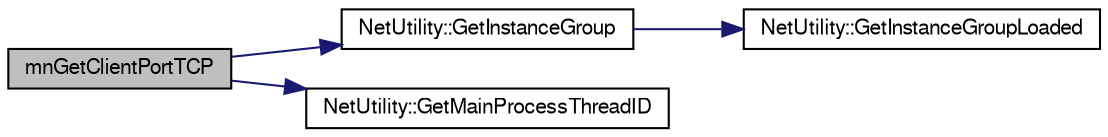 digraph G
{
  edge [fontname="FreeSans",fontsize="10",labelfontname="FreeSans",labelfontsize="10"];
  node [fontname="FreeSans",fontsize="10",shape=record];
  rankdir=LR;
  Node1 [label="mnGetClientPortTCP",height=0.2,width=0.4,color="black", fillcolor="grey75", style="filled" fontcolor="black"];
  Node1 -> Node2 [color="midnightblue",fontsize="10",style="solid"];
  Node2 [label="NetUtility::GetInstanceGroup",height=0.2,width=0.4,color="black", fillcolor="white", style="filled",URL="$class_net_utility.html#ae66ffeb5d6e0092c8bedc44f73392200"];
  Node2 -> Node3 [color="midnightblue",fontsize="10",style="solid"];
  Node3 [label="NetUtility::GetInstanceGroupLoaded",height=0.2,width=0.4,color="black", fillcolor="white", style="filled",URL="$class_net_utility.html#a32aef288e7a5b6d3bb0eb2fb52593d7d"];
  Node1 -> Node4 [color="midnightblue",fontsize="10",style="solid"];
  Node4 [label="NetUtility::GetMainProcessThreadID",height=0.2,width=0.4,color="black", fillcolor="white", style="filled",URL="$class_net_utility.html#aca0bbea45a7bc232fdb88505f97cc016"];
}

